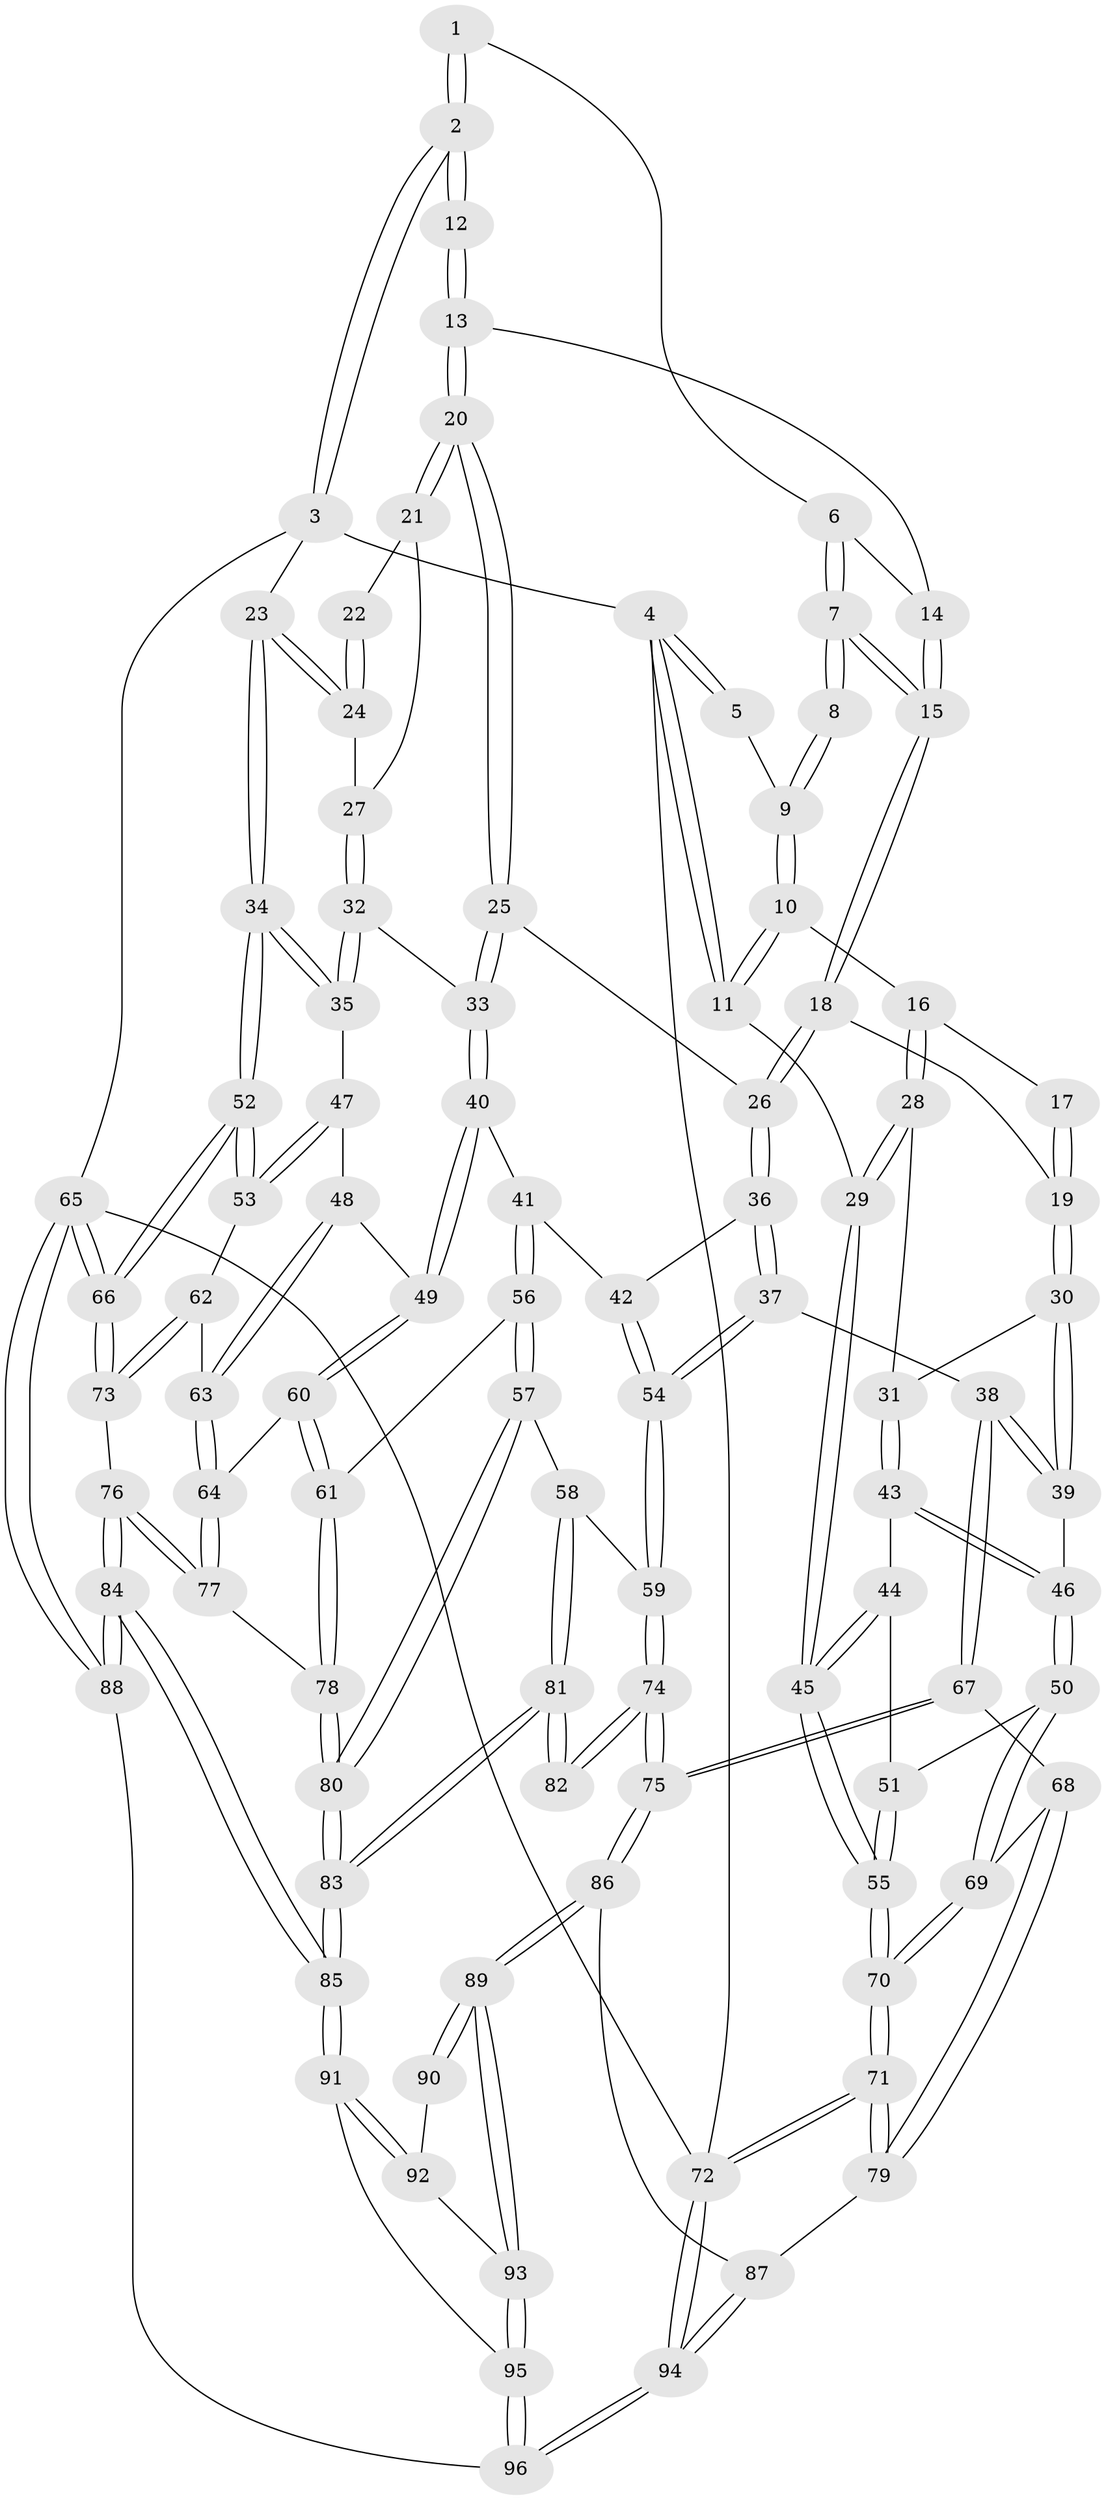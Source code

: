 // coarse degree distribution, {2: 0.0625, 3: 0.4166666666666667, 4: 0.4791666666666667, 5: 0.041666666666666664}
// Generated by graph-tools (version 1.1) at 2025/38/03/04/25 23:38:30]
// undirected, 96 vertices, 237 edges
graph export_dot {
  node [color=gray90,style=filled];
  1 [pos="+0.6443185323007976+0"];
  2 [pos="+1+0"];
  3 [pos="+1+0"];
  4 [pos="+0+0"];
  5 [pos="+0.2794873830430962+0"];
  6 [pos="+0.61677683104066+0"];
  7 [pos="+0.4107244113444998+0.1087493241811242"];
  8 [pos="+0.4057616150976273+0.10383727861169889"];
  9 [pos="+0.28156072424640566+0"];
  10 [pos="+0.16753317255101396+0.12015257742839855"];
  11 [pos="+0+0"];
  12 [pos="+0.8806087760119556+0.021620020017621137"];
  13 [pos="+0.6944774265410465+0.12536526630355443"];
  14 [pos="+0.6388626382224063+0.057636931871892366"];
  15 [pos="+0.45469446963962573+0.24703857906449375"];
  16 [pos="+0.17571292134559974+0.14036045855539495"];
  17 [pos="+0.2411089368818139+0.13924002597820678"];
  18 [pos="+0.45496219838486485+0.25080803437307003"];
  19 [pos="+0.38783011483106195+0.28005416322906396"];
  20 [pos="+0.7063400025754577+0.2061577033970081"];
  21 [pos="+0.8409714259301833+0.17385838440115378"];
  22 [pos="+0.8484271158495272+0.16844073941645415"];
  23 [pos="+1+0.24490443746768265"];
  24 [pos="+0.9492702803171755+0.2196235143086468"];
  25 [pos="+0.6957993860664532+0.23943862333328159"];
  26 [pos="+0.49129529571800606+0.2783359316972433"];
  27 [pos="+0.8532431390610001+0.2682279728597999"];
  28 [pos="+0.1606019145856459+0.24745173292341044"];
  29 [pos="+0+0.32213116529097613"];
  30 [pos="+0.28420683429776306+0.3397026068128928"];
  31 [pos="+0.22216955711722206+0.3178290393534635"];
  32 [pos="+0.80919070517761+0.33732273641892613"];
  33 [pos="+0.7654828746760142+0.35327416101297165"];
  34 [pos="+1+0.27040361481967173"];
  35 [pos="+1+0.3518805364308061"];
  36 [pos="+0.5076068353169493+0.3418698457131944"];
  37 [pos="+0.46816134669781334+0.4933684128224422"];
  38 [pos="+0.35944530323510654+0.5230437797215758"];
  39 [pos="+0.30922717892456153+0.474774674614602"];
  40 [pos="+0.7499535330880239+0.42509932701142394"];
  41 [pos="+0.7311615019732796+0.4335223117910003"];
  42 [pos="+0.6537551411883041+0.43839244275379147"];
  43 [pos="+0.12904057589312876+0.4274788520664759"];
  44 [pos="+0.11295877836346531+0.435191094194769"];
  45 [pos="+0+0.4247844218174688"];
  46 [pos="+0.22408407236988864+0.509512734052172"];
  47 [pos="+0.9402428867397923+0.4481717522027754"];
  48 [pos="+0.8084971182858064+0.46613268580538486"];
  49 [pos="+0.772900708959975+0.44916836377983077"];
  50 [pos="+0.17910535041084558+0.5588688759296793"];
  51 [pos="+0.12944817346788842+0.5167478324579157"];
  52 [pos="+1+0.5190534608423841"];
  53 [pos="+0.945785861457937+0.5267602113175716"];
  54 [pos="+0.5437449795389053+0.5494705947858544"];
  55 [pos="+0+0.6279614079065978"];
  56 [pos="+0.6580311241409469+0.6056269117490045"];
  57 [pos="+0.624870354005275+0.620470567642288"];
  58 [pos="+0.6005765469088873+0.624693299216467"];
  59 [pos="+0.5668192868605216+0.6103797689489889"];
  60 [pos="+0.7691620230608655+0.5773353229082578"];
  61 [pos="+0.75240988171378+0.6234585552201684"];
  62 [pos="+0.9325780765920908+0.5473989014323825"];
  63 [pos="+0.8865691894495856+0.5730580970421439"];
  64 [pos="+0.883959264607362+0.584626306592664"];
  65 [pos="+1+1"];
  66 [pos="+1+0.6881995847754738"];
  67 [pos="+0.3412880905248388+0.671000863629399"];
  68 [pos="+0.1994482334965386+0.6170903143325476"];
  69 [pos="+0.17546200082626584+0.5815065754114751"];
  70 [pos="+0+0.6906565698494376"];
  71 [pos="+0+0.7511415781156294"];
  72 [pos="+0+1"];
  73 [pos="+1+0.6913536818905098"];
  74 [pos="+0.4117529893754452+0.7400227548394043"];
  75 [pos="+0.36562561161358886+0.7428835971538252"];
  76 [pos="+0.9341099107743748+0.7220518669752362"];
  77 [pos="+0.8817381374116837+0.6801666860411565"];
  78 [pos="+0.7946836629417903+0.6831056909202243"];
  79 [pos="+0.10751344371845124+0.7793002595702955"];
  80 [pos="+0.7425661794807302+0.7412470852475533"];
  81 [pos="+0.6380687886851477+0.8407837862465198"];
  82 [pos="+0.5481568515843473+0.8166150920139379"];
  83 [pos="+0.680168799601924+0.8744993982637879"];
  84 [pos="+0.7937224759913133+1"];
  85 [pos="+0.7697793058563929+1"];
  86 [pos="+0.338872022285172+0.779917979910718"];
  87 [pos="+0.20850040673944786+0.8190349328619839"];
  88 [pos="+0.8179092116191681+1"];
  89 [pos="+0.36035318444913794+0.8498718079991536"];
  90 [pos="+0.49609133203759354+0.8841756583541256"];
  91 [pos="+0.6006454079588485+1"];
  92 [pos="+0.4764150710402646+0.916600725922852"];
  93 [pos="+0.3811236509174435+0.9236824185566989"];
  94 [pos="+0.15646375887211128+1"];
  95 [pos="+0.378247401765969+0.9543899402002551"];
  96 [pos="+0.2720817296713103+1"];
  1 -- 2;
  1 -- 2;
  1 -- 6;
  2 -- 3;
  2 -- 3;
  2 -- 12;
  2 -- 12;
  3 -- 4;
  3 -- 23;
  3 -- 65;
  4 -- 5;
  4 -- 5;
  4 -- 11;
  4 -- 11;
  4 -- 72;
  5 -- 9;
  6 -- 7;
  6 -- 7;
  6 -- 14;
  7 -- 8;
  7 -- 8;
  7 -- 15;
  7 -- 15;
  8 -- 9;
  8 -- 9;
  9 -- 10;
  9 -- 10;
  10 -- 11;
  10 -- 11;
  10 -- 16;
  11 -- 29;
  12 -- 13;
  12 -- 13;
  13 -- 14;
  13 -- 20;
  13 -- 20;
  14 -- 15;
  14 -- 15;
  15 -- 18;
  15 -- 18;
  16 -- 17;
  16 -- 28;
  16 -- 28;
  17 -- 19;
  17 -- 19;
  18 -- 19;
  18 -- 26;
  18 -- 26;
  19 -- 30;
  19 -- 30;
  20 -- 21;
  20 -- 21;
  20 -- 25;
  20 -- 25;
  21 -- 22;
  21 -- 27;
  22 -- 24;
  22 -- 24;
  23 -- 24;
  23 -- 24;
  23 -- 34;
  23 -- 34;
  24 -- 27;
  25 -- 26;
  25 -- 33;
  25 -- 33;
  26 -- 36;
  26 -- 36;
  27 -- 32;
  27 -- 32;
  28 -- 29;
  28 -- 29;
  28 -- 31;
  29 -- 45;
  29 -- 45;
  30 -- 31;
  30 -- 39;
  30 -- 39;
  31 -- 43;
  31 -- 43;
  32 -- 33;
  32 -- 35;
  32 -- 35;
  33 -- 40;
  33 -- 40;
  34 -- 35;
  34 -- 35;
  34 -- 52;
  34 -- 52;
  35 -- 47;
  36 -- 37;
  36 -- 37;
  36 -- 42;
  37 -- 38;
  37 -- 54;
  37 -- 54;
  38 -- 39;
  38 -- 39;
  38 -- 67;
  38 -- 67;
  39 -- 46;
  40 -- 41;
  40 -- 49;
  40 -- 49;
  41 -- 42;
  41 -- 56;
  41 -- 56;
  42 -- 54;
  42 -- 54;
  43 -- 44;
  43 -- 46;
  43 -- 46;
  44 -- 45;
  44 -- 45;
  44 -- 51;
  45 -- 55;
  45 -- 55;
  46 -- 50;
  46 -- 50;
  47 -- 48;
  47 -- 53;
  47 -- 53;
  48 -- 49;
  48 -- 63;
  48 -- 63;
  49 -- 60;
  49 -- 60;
  50 -- 51;
  50 -- 69;
  50 -- 69;
  51 -- 55;
  51 -- 55;
  52 -- 53;
  52 -- 53;
  52 -- 66;
  52 -- 66;
  53 -- 62;
  54 -- 59;
  54 -- 59;
  55 -- 70;
  55 -- 70;
  56 -- 57;
  56 -- 57;
  56 -- 61;
  57 -- 58;
  57 -- 80;
  57 -- 80;
  58 -- 59;
  58 -- 81;
  58 -- 81;
  59 -- 74;
  59 -- 74;
  60 -- 61;
  60 -- 61;
  60 -- 64;
  61 -- 78;
  61 -- 78;
  62 -- 63;
  62 -- 73;
  62 -- 73;
  63 -- 64;
  63 -- 64;
  64 -- 77;
  64 -- 77;
  65 -- 66;
  65 -- 66;
  65 -- 88;
  65 -- 88;
  65 -- 72;
  66 -- 73;
  66 -- 73;
  67 -- 68;
  67 -- 75;
  67 -- 75;
  68 -- 69;
  68 -- 79;
  68 -- 79;
  69 -- 70;
  69 -- 70;
  70 -- 71;
  70 -- 71;
  71 -- 72;
  71 -- 72;
  71 -- 79;
  71 -- 79;
  72 -- 94;
  72 -- 94;
  73 -- 76;
  74 -- 75;
  74 -- 75;
  74 -- 82;
  74 -- 82;
  75 -- 86;
  75 -- 86;
  76 -- 77;
  76 -- 77;
  76 -- 84;
  76 -- 84;
  77 -- 78;
  78 -- 80;
  78 -- 80;
  79 -- 87;
  80 -- 83;
  80 -- 83;
  81 -- 82;
  81 -- 82;
  81 -- 83;
  81 -- 83;
  83 -- 85;
  83 -- 85;
  84 -- 85;
  84 -- 85;
  84 -- 88;
  84 -- 88;
  85 -- 91;
  85 -- 91;
  86 -- 87;
  86 -- 89;
  86 -- 89;
  87 -- 94;
  87 -- 94;
  88 -- 96;
  89 -- 90;
  89 -- 90;
  89 -- 93;
  89 -- 93;
  90 -- 92;
  91 -- 92;
  91 -- 92;
  91 -- 95;
  92 -- 93;
  93 -- 95;
  93 -- 95;
  94 -- 96;
  94 -- 96;
  95 -- 96;
  95 -- 96;
}
